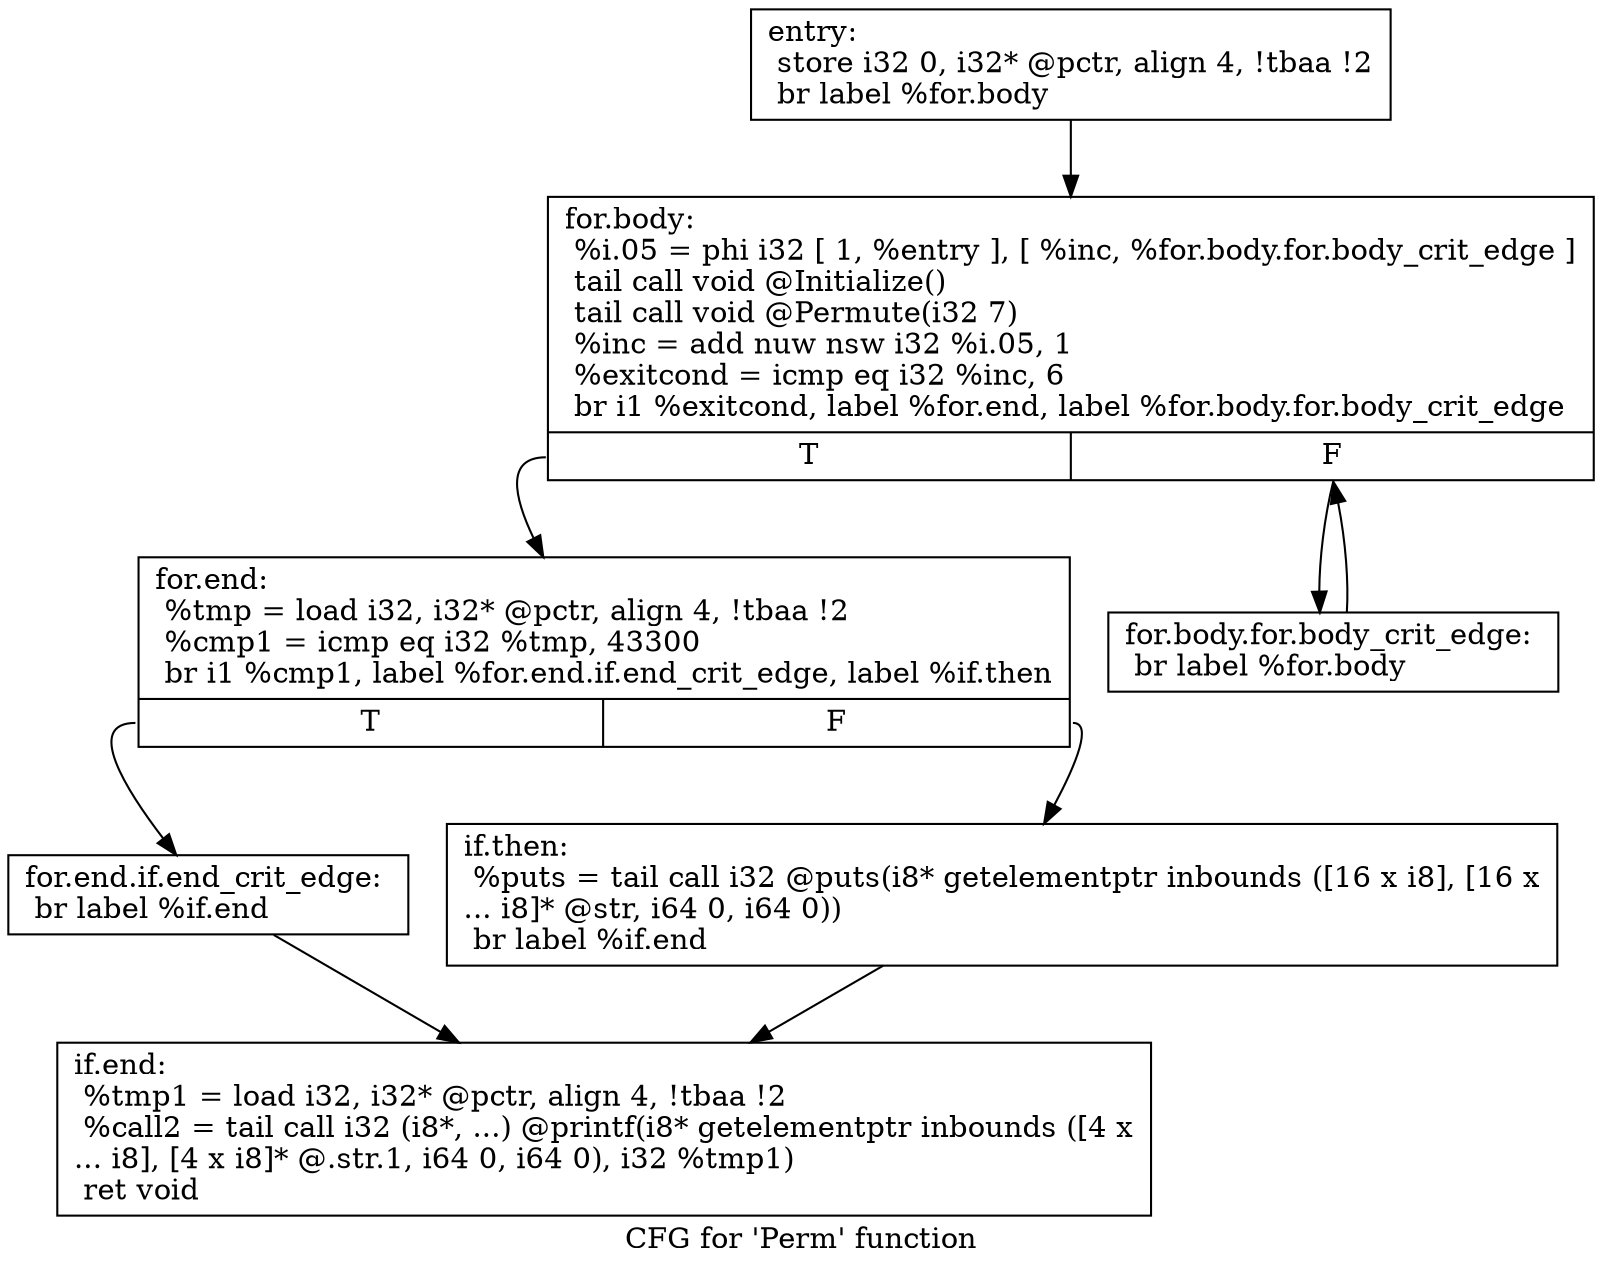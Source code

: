 digraph "CFG for 'Perm' function" {
	label="CFG for 'Perm' function";

	Node0xa420440 [shape=record,label="{entry:\l  store i32 0, i32* @pctr, align 4, !tbaa !2\l  br label %for.body\l}"];
	Node0xa420440 -> Node0xa4217a0;
	Node0xa4217a0 [shape=record,label="{for.body:                                         \l  %i.05 = phi i32 [ 1, %entry ], [ %inc, %for.body.for.body_crit_edge ]\l  tail call void @Initialize()\l  tail call void @Permute(i32 7)\l  %inc = add nuw nsw i32 %i.05, 1\l  %exitcond = icmp eq i32 %inc, 6\l  br i1 %exitcond, label %for.end, label %for.body.for.body_crit_edge\l|{<s0>T|<s1>F}}"];
	Node0xa4217a0:s0 -> Node0xa421b60;
	Node0xa4217a0:s1 -> Node0xa421b10;
	Node0xa421b10 [shape=record,label="{for.body.for.body_crit_edge:                      \l  br label %for.body\l}"];
	Node0xa421b10 -> Node0xa4217a0;
	Node0xa421b60 [shape=record,label="{for.end:                                          \l  %tmp = load i32, i32* @pctr, align 4, !tbaa !2\l  %cmp1 = icmp eq i32 %tmp, 43300\l  br i1 %cmp1, label %for.end.if.end_crit_edge, label %if.then\l|{<s0>T|<s1>F}}"];
	Node0xa421b60:s0 -> Node0xa421bb0;
	Node0xa421b60:s1 -> Node0xa421c00;
	Node0xa421bb0 [shape=record,label="{for.end.if.end_crit_edge:                         \l  br label %if.end\l}"];
	Node0xa421bb0 -> Node0xa4220d0;
	Node0xa421c00 [shape=record,label="{if.then:                                          \l  %puts = tail call i32 @puts(i8* getelementptr inbounds ([16 x i8], [16 x\l... i8]* @str, i64 0, i64 0))\l  br label %if.end\l}"];
	Node0xa421c00 -> Node0xa4220d0;
	Node0xa4220d0 [shape=record,label="{if.end:                                           \l  %tmp1 = load i32, i32* @pctr, align 4, !tbaa !2\l  %call2 = tail call i32 (i8*, ...) @printf(i8* getelementptr inbounds ([4 x\l... i8], [4 x i8]* @.str.1, i64 0, i64 0), i32 %tmp1)\l  ret void\l}"];
}
